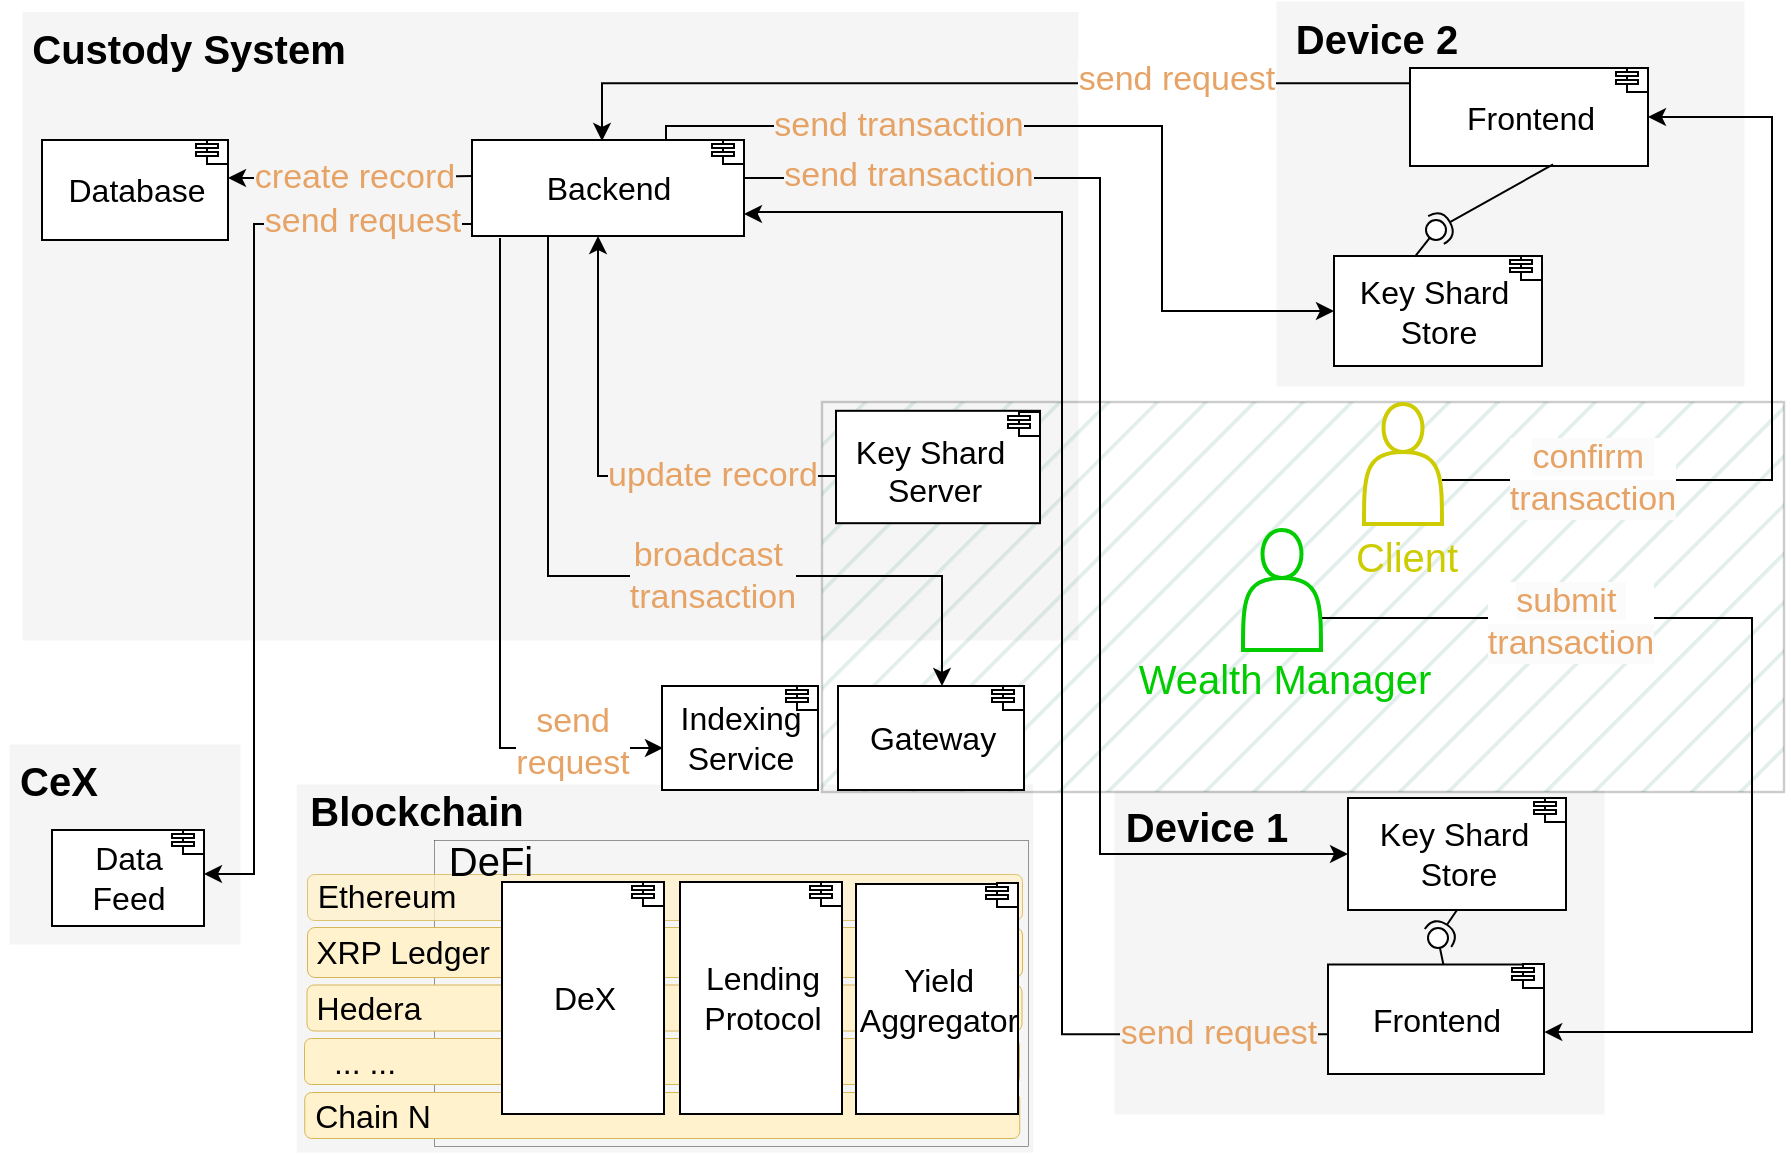 <mxfile version="26.0.1" pages="2">
  <diagram name="arc" id="vcHpI6tSvCsC8gcHHu3C">
    <mxGraphModel dx="3302" dy="-264" grid="1" gridSize="10" guides="1" tooltips="1" connect="1" arrows="1" fold="1" page="1" pageScale="1" pageWidth="827" pageHeight="1169" math="0" shadow="0">
      <root>
        <mxCell id="0" />
        <mxCell id="1" parent="0" />
        <mxCell id="34fDJRUWZ7pulmiv1Fzx-1" value="" style="rounded=0;whiteSpace=wrap;html=1;fillColor=#f5f5f5;fontColor=#333333;strokeColor=none;strokeWidth=0;" vertex="1" parent="1">
          <mxGeometry x="-931.5" y="1843" width="115.5" height="100" as="geometry" />
        </mxCell>
        <mxCell id="34fDJRUWZ7pulmiv1Fzx-2" value="" style="rounded=0;whiteSpace=wrap;html=1;fillColor=#f5f5f5;fontColor=#333333;strokeColor=none;strokeWidth=0;" vertex="1" parent="1">
          <mxGeometry x="-298" y="1471.5" width="234" height="192.5" as="geometry" />
        </mxCell>
        <mxCell id="34fDJRUWZ7pulmiv1Fzx-3" value="" style="rounded=0;whiteSpace=wrap;html=1;fillColor=#f5f5f5;fontColor=#333333;strokeColor=none;strokeWidth=0;" vertex="1" parent="1">
          <mxGeometry x="-379" y="1866" width="245" height="162" as="geometry" />
        </mxCell>
        <mxCell id="34fDJRUWZ7pulmiv1Fzx-4" value="" style="rounded=0;whiteSpace=wrap;html=1;fillColor=#f5f5f5;fontColor=#333333;strokeColor=none;strokeWidth=0;" vertex="1" parent="1">
          <mxGeometry x="-787.88" y="1863" width="368.25" height="184" as="geometry" />
        </mxCell>
        <mxCell id="34fDJRUWZ7pulmiv1Fzx-5" value="" style="rounded=0;whiteSpace=wrap;html=1;fillColor=#f5f5f5;fontColor=#333333;strokeColor=none;strokeWidth=0;" vertex="1" parent="1">
          <mxGeometry x="-925" y="1476.75" width="528" height="314.25" as="geometry" />
        </mxCell>
        <mxCell id="34fDJRUWZ7pulmiv1Fzx-6" value="" style="rounded=0;whiteSpace=wrap;html=1;fillColor=#67AB9F;opacity=20;strokeColor=default;strokeWidth=1.2;gradientColor=none;fillStyle=hatch;" vertex="1" parent="1">
          <mxGeometry x="-525" y="1672" width="481" height="195" as="geometry" />
        </mxCell>
        <mxCell id="34fDJRUWZ7pulmiv1Fzx-7" style="edgeStyle=orthogonalEdgeStyle;rounded=0;orthogonalLoop=1;jettySize=auto;html=1;exitX=1;exitY=0.5;exitDx=0;exitDy=0;entryX=0;entryY=0.5;entryDx=0;entryDy=0;strokeWidth=1;endArrow=async;endFill=0;strokeColor=none;" edge="1" parent="1" source="34fDJRUWZ7pulmiv1Fzx-10">
          <mxGeometry relative="1" as="geometry">
            <mxPoint x="-205.0" y="1625.002" as="targetPoint" />
          </mxGeometry>
        </mxCell>
        <mxCell id="34fDJRUWZ7pulmiv1Fzx-8" style="edgeStyle=orthogonalEdgeStyle;rounded=0;orthogonalLoop=1;jettySize=auto;html=1;exitX=0.391;exitY=0.983;exitDx=0;exitDy=0;entryX=0.558;entryY=0;entryDx=0;entryDy=0;entryPerimeter=0;exitPerimeter=0;strokeColor=#000000;" edge="1" parent="1" source="34fDJRUWZ7pulmiv1Fzx-10" target="34fDJRUWZ7pulmiv1Fzx-14">
          <mxGeometry relative="1" as="geometry">
            <Array as="points">
              <mxPoint x="-662" y="1588" />
              <mxPoint x="-662" y="1759" />
              <mxPoint x="-465" y="1759" />
              <mxPoint x="-465" y="1814" />
            </Array>
          </mxGeometry>
        </mxCell>
        <mxCell id="34fDJRUWZ7pulmiv1Fzx-9" style="edgeStyle=orthogonalEdgeStyle;rounded=0;orthogonalLoop=1;jettySize=auto;html=1;exitX=0;exitY=0.5;exitDx=0;exitDy=0;entryX=1;entryY=0.5;entryDx=0;entryDy=0;strokeColor=#000000;" edge="1" parent="1">
          <mxGeometry relative="1" as="geometry">
            <mxPoint x="-700.0" y="1559.002" as="sourcePoint" />
            <mxPoint x="-822.0" y="1560.002" as="targetPoint" />
            <Array as="points">
              <mxPoint x="-700.0" y="1560.002" />
              <mxPoint x="-761.0" y="1560.002" />
            </Array>
          </mxGeometry>
        </mxCell>
        <mxCell id="34fDJRUWZ7pulmiv1Fzx-10" value="&lt;font style=&quot;font-size: 16px;&quot;&gt;Backend&lt;/font&gt;" style="html=1;align=center;verticalAlign=middle;dashed=0;" vertex="1" parent="1">
          <mxGeometry x="-700.0" y="1541.002" width="136" height="48" as="geometry" />
        </mxCell>
        <mxCell id="34fDJRUWZ7pulmiv1Fzx-11" value="" style="html=1;align=center;verticalAlign=middle;dashed=0;rotation=-90;strokeWidth=1;" vertex="1" parent="1">
          <mxGeometry x="-495.09" y="1653.502" width="56.19" height="102" as="geometry" />
        </mxCell>
        <mxCell id="34fDJRUWZ7pulmiv1Fzx-12" value="&lt;font style=&quot;font-size: 16px;&quot;&gt;&lt;br style=&quot;border-color: var(--border-color);&quot;&gt;&lt;span style=&quot;border-color: var(--border-color);&quot;&gt;&lt;font style=&quot;&quot;&gt;Key Shard&amp;nbsp;&lt;/font&gt;&lt;/span&gt;&lt;/font&gt;&lt;div&gt;&lt;span style=&quot;border-color: var(--border-color);&quot;&gt;&lt;font style=&quot;font-size: 16px;&quot;&gt;Server&lt;/font&gt;&lt;/span&gt;&lt;/div&gt;" style="text;html=1;align=center;verticalAlign=middle;resizable=0;points=[];autosize=1;strokeColor=none;fillColor=none;" vertex="1" parent="1">
          <mxGeometry x="-518.0" y="1662.002" width="97" height="70" as="geometry" />
        </mxCell>
        <mxCell id="34fDJRUWZ7pulmiv1Fzx-13" value="&lt;font style=&quot;font-size: 16px;&quot;&gt;Indexing&lt;br&gt;Service&lt;/font&gt;" style="html=1;align=center;verticalAlign=middle;dashed=0;" vertex="1" parent="1">
          <mxGeometry x="-605.0" y="1814.002" width="78" height="52" as="geometry" />
        </mxCell>
        <mxCell id="34fDJRUWZ7pulmiv1Fzx-14" value="&lt;font style=&quot;font-size: 16px;&quot;&gt;Gateway&lt;/font&gt;" style="html=1;align=center;verticalAlign=middle;dashed=0;" vertex="1" parent="1">
          <mxGeometry x="-517.0" y="1814.002" width="93" height="52" as="geometry" />
        </mxCell>
        <mxCell id="34fDJRUWZ7pulmiv1Fzx-15" value="&lt;font color=&quot;#00cc00&quot; style=&quot;font-size: 20px;&quot;&gt;Wealth&amp;nbsp;&lt;/font&gt;&lt;span style=&quot;font-size: 20px; color: rgb(0, 204, 0); background-color: initial;&quot;&gt;Manager&lt;/span&gt;" style="text;html=1;align=center;verticalAlign=middle;resizable=0;points=[];autosize=1;strokeColor=none;fillColor=none;labelBackgroundColor=none;" vertex="1" parent="1">
          <mxGeometry x="-376.0" y="1792.002" width="164" height="36" as="geometry" />
        </mxCell>
        <mxCell id="34fDJRUWZ7pulmiv1Fzx-16" value="&lt;font style=&quot;font-size: 16px;&quot;&gt;Key Shard&amp;nbsp;&lt;/font&gt;&lt;div&gt;&lt;span style=&quot;background-color: initial;&quot;&gt;&lt;font style=&quot;font-size: 16px;&quot;&gt;Store&lt;/font&gt;&lt;/span&gt;&lt;/div&gt;" style="html=1;align=center;verticalAlign=middle;dashed=0;strokeColor=#000000;" vertex="1" parent="1">
          <mxGeometry x="-269.0" y="1599.002" width="104" height="55" as="geometry" />
        </mxCell>
        <mxCell id="34fDJRUWZ7pulmiv1Fzx-17" value="&lt;font style=&quot;font-size: 16px;&quot;&gt;Key Shard&amp;nbsp;&lt;/font&gt;&lt;div&gt;&lt;span style=&quot;background-color: initial;&quot;&gt;&lt;font style=&quot;font-size: 16px;&quot;&gt;Store&lt;/font&gt;&lt;/span&gt;&lt;/div&gt;" style="html=1;align=center;verticalAlign=middle;dashed=0;" vertex="1" parent="1">
          <mxGeometry x="-262.0" y="1870.002" width="109" height="56" as="geometry" />
        </mxCell>
        <mxCell id="34fDJRUWZ7pulmiv1Fzx-18" value="&lt;font style=&quot;font-size: 16px;&quot;&gt;Frontend&lt;/font&gt;" style="html=1;align=center;verticalAlign=middle;dashed=0;strokeColor=#000000;" vertex="1" parent="1">
          <mxGeometry x="-231.0" y="1505.002" width="119" height="49" as="geometry" />
        </mxCell>
        <mxCell id="34fDJRUWZ7pulmiv1Fzx-19" value="&lt;font style=&quot;font-size: 16px;&quot;&gt;Frontend&lt;/font&gt;" style="html=1;align=center;verticalAlign=middle;dashed=0;" vertex="1" parent="1">
          <mxGeometry x="-272.0" y="1953.252" width="108" height="54.75" as="geometry" />
        </mxCell>
        <mxCell id="34fDJRUWZ7pulmiv1Fzx-20" style="edgeStyle=orthogonalEdgeStyle;rounded=0;orthogonalLoop=1;jettySize=auto;html=1;entryX=1;entryY=0.5;entryDx=0;entryDy=0;strokeColor=#000000;" edge="1" parent="1" source="34fDJRUWZ7pulmiv1Fzx-22" target="34fDJRUWZ7pulmiv1Fzx-18">
          <mxGeometry relative="1" as="geometry">
            <Array as="points">
              <mxPoint x="-50" y="1711" />
              <mxPoint x="-50" y="1529" />
            </Array>
          </mxGeometry>
        </mxCell>
        <mxCell id="34fDJRUWZ7pulmiv1Fzx-21" value="&lt;div style=&quot;font-size: 12px;&quot;&gt;&lt;span style=&quot;background-color: rgb(251, 251, 251); color: rgb(230, 163, 101); font-size: 17px;&quot;&gt;confirm&amp;nbsp;&lt;/span&gt;&lt;div style=&quot;background-color: rgb(251, 251, 251); font-size: 11px;&quot;&gt;&lt;span style=&quot;color: rgb(230, 163, 101); font-size: 17px;&quot;&gt;t&lt;/span&gt;&lt;span style=&quot;color: rgb(230, 163, 101); font-size: 17px;&quot;&gt;ransaction&lt;/span&gt;&lt;/div&gt;&lt;/div&gt;" style="edgeLabel;html=1;align=center;verticalAlign=middle;resizable=0;points=[];labelBackgroundColor=default;" vertex="1" connectable="0" parent="34fDJRUWZ7pulmiv1Fzx-20">
          <mxGeometry x="-0.741" y="-1" relative="1" as="geometry">
            <mxPoint x="22" y="-2" as="offset" />
          </mxGeometry>
        </mxCell>
        <mxCell id="34fDJRUWZ7pulmiv1Fzx-22" value="" style="shape=actor;whiteSpace=wrap;html=1;strokeWidth=2;strokeColor=#CCCC00;" vertex="1" parent="1">
          <mxGeometry x="-254.0" y="1673.002" width="39" height="60" as="geometry" />
        </mxCell>
        <mxCell id="34fDJRUWZ7pulmiv1Fzx-23" value="" style="shape=actor;whiteSpace=wrap;html=1;strokeWidth=2;strokeColor=#00CC00;" vertex="1" parent="1">
          <mxGeometry x="-314.5" y="1736.002" width="39" height="60" as="geometry" />
        </mxCell>
        <mxCell id="34fDJRUWZ7pulmiv1Fzx-24" style="edgeStyle=orthogonalEdgeStyle;rounded=0;orthogonalLoop=1;jettySize=auto;html=1;entryX=1.001;entryY=0.617;entryDx=0;entryDy=0;entryPerimeter=0;strokeColor=#000000;" edge="1" parent="1" target="34fDJRUWZ7pulmiv1Fzx-19">
          <mxGeometry relative="1" as="geometry">
            <Array as="points">
              <mxPoint x="-275" y="1780" />
              <mxPoint x="-60" y="1780" />
              <mxPoint x="-60" y="1987" />
            </Array>
            <mxPoint x="-275" y="1780" as="sourcePoint" />
            <mxPoint x="-169.0" y="1854.002" as="targetPoint" />
          </mxGeometry>
        </mxCell>
        <mxCell id="34fDJRUWZ7pulmiv1Fzx-25" value="&lt;span style=&quot;background-color: rgb(251, 251, 251); color: rgb(230, 163, 101); font-size: 17px;&quot;&gt;submit&amp;nbsp;&lt;/span&gt;&lt;div style=&quot;background-color: rgb(251, 251, 251);&quot;&gt;&lt;span style=&quot;color: rgb(230, 163, 101); font-size: 17px;&quot;&gt;t&lt;/span&gt;&lt;span style=&quot;color: rgb(230, 163, 101); font-size: 17px;&quot;&gt;ransaction&lt;/span&gt;&lt;/div&gt;" style="edgeLabel;html=1;align=center;verticalAlign=middle;resizable=0;points=[];" vertex="1" connectable="0" parent="34fDJRUWZ7pulmiv1Fzx-24">
          <mxGeometry x="-0.528" y="-2" relative="1" as="geometry">
            <mxPoint as="offset" />
          </mxGeometry>
        </mxCell>
        <mxCell id="34fDJRUWZ7pulmiv1Fzx-26" value="" style="rounded=0;orthogonalLoop=1;jettySize=auto;html=1;endArrow=none;endFill=0;sketch=0;sourcePerimeterSpacing=0;targetPerimeterSpacing=0;exitX=0.534;exitY=-0.002;exitDx=0;exitDy=0;exitPerimeter=0;" edge="1" parent="1" source="34fDJRUWZ7pulmiv1Fzx-19" target="34fDJRUWZ7pulmiv1Fzx-28">
          <mxGeometry relative="1" as="geometry">
            <mxPoint x="-237.0" y="1941.002" as="sourcePoint" />
          </mxGeometry>
        </mxCell>
        <mxCell id="34fDJRUWZ7pulmiv1Fzx-27" value="" style="rounded=0;orthogonalLoop=1;jettySize=auto;html=1;endArrow=halfCircle;endFill=0;entryX=0.5;entryY=0.5;endSize=6;strokeWidth=1;sketch=0;exitX=0.5;exitY=1;exitDx=0;exitDy=0;" edge="1" parent="1" source="34fDJRUWZ7pulmiv1Fzx-17" target="34fDJRUWZ7pulmiv1Fzx-28">
          <mxGeometry relative="1" as="geometry">
            <mxPoint x="-147.0" y="1925.002" as="sourcePoint" />
          </mxGeometry>
        </mxCell>
        <mxCell id="34fDJRUWZ7pulmiv1Fzx-28" value="" style="ellipse;whiteSpace=wrap;html=1;align=center;aspect=fixed;resizable=0;points=[];outlineConnect=0;sketch=0;" vertex="1" parent="1">
          <mxGeometry x="-222.0" y="1935.002" width="10" height="10" as="geometry" />
        </mxCell>
        <mxCell id="34fDJRUWZ7pulmiv1Fzx-29" value="" style="rounded=0;orthogonalLoop=1;jettySize=auto;html=1;endArrow=none;endFill=0;sketch=0;sourcePerimeterSpacing=0;targetPerimeterSpacing=0;exitX=0.389;exitY=0.006;exitDx=0;exitDy=0;exitPerimeter=0;" edge="1" parent="1" source="34fDJRUWZ7pulmiv1Fzx-16" target="34fDJRUWZ7pulmiv1Fzx-31">
          <mxGeometry relative="1" as="geometry">
            <mxPoint x="-242.0" y="1594.002" as="sourcePoint" />
          </mxGeometry>
        </mxCell>
        <mxCell id="34fDJRUWZ7pulmiv1Fzx-30" value="" style="rounded=0;orthogonalLoop=1;jettySize=auto;html=1;endArrow=halfCircle;endFill=0;entryX=0.5;entryY=0.5;endSize=6;strokeWidth=1;sketch=0;exitX=0.601;exitY=0.984;exitDx=0;exitDy=0;exitPerimeter=0;" edge="1" parent="1" source="34fDJRUWZ7pulmiv1Fzx-18" target="34fDJRUWZ7pulmiv1Fzx-31">
          <mxGeometry relative="1" as="geometry">
            <mxPoint x="-192.0" y="1565.002" as="sourcePoint" />
          </mxGeometry>
        </mxCell>
        <mxCell id="34fDJRUWZ7pulmiv1Fzx-31" value="" style="ellipse;whiteSpace=wrap;html=1;align=center;aspect=fixed;resizable=0;points=[];outlineConnect=0;sketch=0;" vertex="1" parent="1">
          <mxGeometry x="-223.0" y="1581.002" width="10" height="10" as="geometry" />
        </mxCell>
        <mxCell id="34fDJRUWZ7pulmiv1Fzx-32" style="edgeStyle=orthogonalEdgeStyle;rounded=0;orthogonalLoop=1;jettySize=auto;html=1;exitX=0;exitY=0.5;exitDx=0;exitDy=0;startArrow=classic;startFill=1;endArrow=none;endFill=0;strokeColor=#000000;" edge="1" parent="1" source="34fDJRUWZ7pulmiv1Fzx-16">
          <mxGeometry relative="1" as="geometry">
            <mxPoint x="-603" y="1541" as="targetPoint" />
            <Array as="points">
              <mxPoint x="-355" y="1627" />
              <mxPoint x="-355" y="1534" />
              <mxPoint x="-603" y="1534" />
              <mxPoint x="-603" y="1541" />
            </Array>
          </mxGeometry>
        </mxCell>
        <mxCell id="34fDJRUWZ7pulmiv1Fzx-33" value="&lt;font color=&quot;#e6a365&quot;&gt;&lt;span style=&quot;font-size: 17px;&quot;&gt;send&amp;nbsp;&lt;/span&gt;&lt;span style=&quot;font-size: 17px;&quot;&gt;t&lt;/span&gt;&lt;span style=&quot;font-size: 17px;&quot;&gt;ransaction&lt;/span&gt;&lt;/font&gt;" style="edgeLabel;html=1;align=center;verticalAlign=middle;resizable=0;points=[];labelBackgroundColor=#F5F5F5;" vertex="1" connectable="0" parent="34fDJRUWZ7pulmiv1Fzx-32">
          <mxGeometry x="0.613" relative="1" as="geometry">
            <mxPoint x="39" as="offset" />
          </mxGeometry>
        </mxCell>
        <mxCell id="34fDJRUWZ7pulmiv1Fzx-34" value="" style="shape=module;jettyWidth=11;jettyHeight=2;" vertex="1" parent="1">
          <mxGeometry x="-543.0" y="1814.002" width="16" height="12" as="geometry" />
        </mxCell>
        <mxCell id="34fDJRUWZ7pulmiv1Fzx-35" value="" style="shape=module;jettyWidth=11;jettyHeight=2;" vertex="1" parent="1">
          <mxGeometry x="-440.0" y="1814.002" width="16" height="12" as="geometry" />
        </mxCell>
        <mxCell id="34fDJRUWZ7pulmiv1Fzx-36" value="&lt;font style=&quot;font-size: 16px;&quot;&gt;Data&lt;/font&gt;&lt;div&gt;&lt;font style=&quot;font-size: 16px;&quot;&gt;Feed&lt;/font&gt;&lt;/div&gt;" style="html=1;align=center;verticalAlign=middle;dashed=0;" vertex="1" parent="1">
          <mxGeometry x="-910.0" y="1886.002" width="76" height="48" as="geometry" />
        </mxCell>
        <mxCell id="34fDJRUWZ7pulmiv1Fzx-37" style="edgeStyle=orthogonalEdgeStyle;rounded=0;orthogonalLoop=1;jettySize=auto;html=1;strokeColor=#000000;" edge="1" parent="1">
          <mxGeometry relative="1" as="geometry">
            <mxPoint x="-518" y="1709" as="sourcePoint" />
            <mxPoint x="-637.0" y="1589.002" as="targetPoint" />
            <Array as="points">
              <mxPoint x="-518" y="1709" />
              <mxPoint x="-637" y="1709" />
            </Array>
          </mxGeometry>
        </mxCell>
        <mxCell id="34fDJRUWZ7pulmiv1Fzx-38" value="&lt;span style=&quot;font-size: 17px;&quot;&gt;&lt;font color=&quot;#e6a365&quot;&gt;update&amp;nbsp;&lt;/font&gt;&lt;/span&gt;&lt;span style=&quot;color: rgb(230, 163, 101); font-size: 17px;&quot;&gt;record&lt;/span&gt;" style="edgeLabel;html=1;align=center;verticalAlign=middle;resizable=0;points=[];labelBackgroundColor=#F5F5F5;" vertex="1" connectable="0" parent="34fDJRUWZ7pulmiv1Fzx-37">
          <mxGeometry x="0.246" y="1" relative="1" as="geometry">
            <mxPoint x="58" y="30" as="offset" />
          </mxGeometry>
        </mxCell>
        <mxCell id="34fDJRUWZ7pulmiv1Fzx-39" value="&lt;font style=&quot;&quot;&gt;&lt;font color=&quot;#cccc00&quot; style=&quot;font-size: 20px;&quot;&gt;Client&lt;/font&gt;&lt;br&gt;&lt;/font&gt;" style="text;html=1;align=center;verticalAlign=middle;resizable=0;points=[];autosize=1;strokeColor=none;fillColor=none;labelBackgroundColor=none;" vertex="1" parent="1">
          <mxGeometry x="-267.5" y="1731.002" width="69" height="36" as="geometry" />
        </mxCell>
        <mxCell id="34fDJRUWZ7pulmiv1Fzx-40" value="" style="shape=module;jettyWidth=11;jettyHeight=2;" vertex="1" parent="1">
          <mxGeometry x="-850.0" y="1886.002" width="16" height="12" as="geometry" />
        </mxCell>
        <mxCell id="34fDJRUWZ7pulmiv1Fzx-41" value="" style="shape=module;jettyWidth=11;jettyHeight=2;" vertex="1" parent="1">
          <mxGeometry x="-432.0" y="1677.002" width="16" height="12" as="geometry" />
        </mxCell>
        <mxCell id="34fDJRUWZ7pulmiv1Fzx-42" value="" style="shape=module;jettyWidth=11;jettyHeight=2;" vertex="1" parent="1">
          <mxGeometry x="-580.0" y="1541.002" width="16" height="12" as="geometry" />
        </mxCell>
        <mxCell id="34fDJRUWZ7pulmiv1Fzx-43" value="" style="shape=module;jettyWidth=11;jettyHeight=2;strokeColor=#000000;" vertex="1" parent="1">
          <mxGeometry x="-128.0" y="1505.002" width="16" height="12" as="geometry" />
        </mxCell>
        <mxCell id="34fDJRUWZ7pulmiv1Fzx-44" value="" style="shape=module;jettyWidth=11;jettyHeight=2;strokeColor=#000000;" vertex="1" parent="1">
          <mxGeometry x="-181.0" y="1599.002" width="16" height="12" as="geometry" />
        </mxCell>
        <mxCell id="34fDJRUWZ7pulmiv1Fzx-45" value="" style="shape=module;jettyWidth=11;jettyHeight=2;" vertex="1" parent="1">
          <mxGeometry x="-169.0" y="1870.002" width="16" height="12" as="geometry" />
        </mxCell>
        <mxCell id="34fDJRUWZ7pulmiv1Fzx-46" value="" style="shape=module;jettyWidth=11;jettyHeight=2;" vertex="1" parent="1">
          <mxGeometry x="-180.0" y="1953.002" width="16" height="12" as="geometry" />
        </mxCell>
        <mxCell id="34fDJRUWZ7pulmiv1Fzx-47" style="edgeStyle=orthogonalEdgeStyle;rounded=0;orthogonalLoop=1;jettySize=auto;html=1;entryX=0.481;entryY=0.01;entryDx=0;entryDy=0;entryPerimeter=0;exitX=0;exitY=0.156;exitDx=0;exitDy=0;exitPerimeter=0;strokeColor=#000000;" edge="1" parent="1" source="34fDJRUWZ7pulmiv1Fzx-18" target="34fDJRUWZ7pulmiv1Fzx-10">
          <mxGeometry relative="1" as="geometry">
            <Array as="points">
              <mxPoint x="-635" y="1513" />
              <mxPoint x="-635" y="1542" />
            </Array>
            <mxPoint x="-282" y="1532" as="sourcePoint" />
          </mxGeometry>
        </mxCell>
        <mxCell id="34fDJRUWZ7pulmiv1Fzx-48" value="&lt;font color=&quot;#e6a365&quot;&gt;&lt;span style=&quot;font-size: 17px;&quot;&gt;send request&lt;/span&gt;&lt;/font&gt;" style="edgeLabel;html=1;align=center;verticalAlign=middle;resizable=0;points=[];labelBackgroundColor=default;" vertex="1" connectable="0" parent="34fDJRUWZ7pulmiv1Fzx-47">
          <mxGeometry x="-0.017" y="1" relative="1" as="geometry">
            <mxPoint x="96" y="-3" as="offset" />
          </mxGeometry>
        </mxCell>
        <mxCell id="34fDJRUWZ7pulmiv1Fzx-49" value="&lt;font style=&quot;font-size: 16px;&quot;&gt;Database&lt;/font&gt;" style="html=1;align=center;verticalAlign=middle;dashed=0;" vertex="1" parent="1">
          <mxGeometry x="-915.0" y="1541.002" width="93" height="50" as="geometry" />
        </mxCell>
        <mxCell id="34fDJRUWZ7pulmiv1Fzx-50" value="" style="shape=module;jettyWidth=11;jettyHeight=2;" vertex="1" parent="1">
          <mxGeometry x="-838.0" y="1541.002" width="16" height="12" as="geometry" />
        </mxCell>
        <mxCell id="34fDJRUWZ7pulmiv1Fzx-51" value="&lt;span style=&quot;font-size: 17px;&quot;&gt;&lt;font color=&quot;#e6a365&quot;&gt;broadcast&amp;nbsp;&lt;/font&gt;&lt;/span&gt;&lt;div&gt;&lt;span style=&quot;color: rgb(230, 163, 101); font-size: 17px;&quot;&gt;transaction&lt;/span&gt;&lt;/div&gt;" style="edgeLabel;html=1;align=center;verticalAlign=middle;resizable=0;points=[];labelBackgroundColor=#F5F5F5;" vertex="1" connectable="0" parent="1">
          <mxGeometry x="-578.0" y="1755.499" as="geometry">
            <mxPoint x="-2" y="3" as="offset" />
          </mxGeometry>
        </mxCell>
        <mxCell id="34fDJRUWZ7pulmiv1Fzx-52" value="&lt;font color=&quot;#e6a365&quot;&gt;&lt;span style=&quot;font-size: 17px;&quot;&gt;create record&lt;/span&gt;&lt;/font&gt;" style="edgeLabel;html=1;align=center;verticalAlign=middle;resizable=0;points=[];labelBackgroundColor=#F5F5F5;" vertex="1" connectable="0" parent="1">
          <mxGeometry x="-757.0" y="1556.999" as="geometry">
            <mxPoint x="-2" y="3" as="offset" />
          </mxGeometry>
        </mxCell>
        <mxCell id="34fDJRUWZ7pulmiv1Fzx-53" style="edgeStyle=orthogonalEdgeStyle;rounded=0;orthogonalLoop=1;jettySize=auto;html=1;exitX=0.002;exitY=0.637;exitDx=0;exitDy=0;exitPerimeter=0;strokeColor=#000000;" edge="1" parent="1" source="34fDJRUWZ7pulmiv1Fzx-19">
          <mxGeometry relative="1" as="geometry">
            <Array as="points">
              <mxPoint x="-405" y="1988" />
              <mxPoint x="-405" y="1577" />
              <mxPoint x="-560" y="1577" />
              <mxPoint x="-560" y="1578" />
            </Array>
            <mxPoint x="-564" y="1578" as="targetPoint" />
          </mxGeometry>
        </mxCell>
        <mxCell id="34fDJRUWZ7pulmiv1Fzx-54" value="&lt;span style=&quot;color: rgb(230, 163, 101); font-size: 17px;&quot;&gt;send request&lt;/span&gt;" style="edgeLabel;html=1;align=center;verticalAlign=middle;resizable=0;points=[];labelBackgroundColor=#F5F5F5;" vertex="1" connectable="0" parent="1">
          <mxGeometry x="-333.004" y="1987.002" as="geometry">
            <mxPoint x="6" y="1" as="offset" />
          </mxGeometry>
        </mxCell>
        <mxCell id="34fDJRUWZ7pulmiv1Fzx-55" style="edgeStyle=orthogonalEdgeStyle;rounded=0;orthogonalLoop=1;jettySize=auto;html=1;exitX=0;exitY=0.5;exitDx=0;exitDy=0;startArrow=classic;startFill=1;endArrow=none;endFill=0;strokeColor=#000000;" edge="1" parent="1" source="34fDJRUWZ7pulmiv1Fzx-17">
          <mxGeometry relative="1" as="geometry">
            <mxPoint x="-216.782" y="1901.994" as="sourcePoint" />
            <mxPoint x="-564" y="1560" as="targetPoint" />
            <Array as="points">
              <mxPoint x="-386" y="1898" />
              <mxPoint x="-386" y="1560" />
            </Array>
          </mxGeometry>
        </mxCell>
        <mxCell id="34fDJRUWZ7pulmiv1Fzx-56" value="&lt;font color=&quot;#e6a365&quot;&gt;&lt;span style=&quot;font-size: 17px;&quot;&gt;send&amp;nbsp;&lt;/span&gt;&lt;span style=&quot;font-size: 17px;&quot;&gt;t&lt;/span&gt;&lt;span style=&quot;font-size: 17px;&quot;&gt;ransaction&lt;/span&gt;&lt;/font&gt;" style="edgeLabel;html=1;align=center;verticalAlign=middle;resizable=0;points=[];labelBackgroundColor=#F5F5F5;" vertex="1" connectable="0" parent="34fDJRUWZ7pulmiv1Fzx-55">
          <mxGeometry x="0.789" relative="1" as="geometry">
            <mxPoint x="14" y="-1" as="offset" />
          </mxGeometry>
        </mxCell>
        <mxCell id="34fDJRUWZ7pulmiv1Fzx-57" style="edgeStyle=orthogonalEdgeStyle;rounded=0;orthogonalLoop=1;jettySize=auto;html=1;entryX=0.006;entryY=0.597;entryDx=0;entryDy=0;entryPerimeter=0;strokeColor=#000000;" edge="1" parent="1" target="34fDJRUWZ7pulmiv1Fzx-13">
          <mxGeometry relative="1" as="geometry">
            <mxPoint x="-686.0" y="1590.002" as="sourcePoint" />
            <Array as="points">
              <mxPoint x="-686.0" y="1589.002" />
              <mxPoint x="-686.0" y="1845.002" />
            </Array>
          </mxGeometry>
        </mxCell>
        <mxCell id="34fDJRUWZ7pulmiv1Fzx-58" style="edgeStyle=orthogonalEdgeStyle;rounded=0;orthogonalLoop=1;jettySize=auto;html=1;strokeColor=#000000;" edge="1" parent="1">
          <mxGeometry relative="1" as="geometry">
            <mxPoint x="-700.0" y="1583.002" as="sourcePoint" />
            <mxPoint x="-834" y="1908" as="targetPoint" />
            <Array as="points">
              <mxPoint x="-809" y="1583" />
              <mxPoint x="-809" y="1908" />
            </Array>
          </mxGeometry>
        </mxCell>
        <mxCell id="34fDJRUWZ7pulmiv1Fzx-59" value="&lt;font color=&quot;#e6a365&quot;&gt;&lt;span style=&quot;font-size: 17px;&quot;&gt;send&amp;nbsp;&lt;/span&gt;&lt;/font&gt;&lt;span style=&quot;color: rgb(230, 163, 101); font-size: 17px;&quot;&gt;request&lt;/span&gt;" style="edgeLabel;html=1;align=center;verticalAlign=middle;resizable=0;points=[];labelBackgroundColor=#F5F5F5;" vertex="1" connectable="0" parent="1">
          <mxGeometry x="-753.5" y="1578.999" as="geometry">
            <mxPoint x="-2" y="3" as="offset" />
          </mxGeometry>
        </mxCell>
        <mxCell id="34fDJRUWZ7pulmiv1Fzx-60" value="" style="rounded=0;whiteSpace=wrap;html=1;fillColor=#f5f5f5;fontColor=#333333;strokeColor=default;strokeWidth=0.2;" vertex="1" parent="1">
          <mxGeometry x="-719" y="1891" width="297" height="153" as="geometry" />
        </mxCell>
        <mxCell id="34fDJRUWZ7pulmiv1Fzx-61" value="" style="rounded=1;whiteSpace=wrap;html=1;strokeWidth=0.5;fillColor=#fff2cc;strokeColor=#d6b656;" vertex="1" parent="1">
          <mxGeometry x="-782.75" y="1963.252" width="357.5" height="23" as="geometry" />
        </mxCell>
        <mxCell id="34fDJRUWZ7pulmiv1Fzx-62" value="" style="rounded=1;whiteSpace=wrap;html=1;strokeWidth=0.5;fillColor=#fff2cc;strokeColor=#d6b656;opacity=80;" vertex="1" parent="1">
          <mxGeometry x="-782.5" y="1908.002" width="357.5" height="23" as="geometry" />
        </mxCell>
        <mxCell id="34fDJRUWZ7pulmiv1Fzx-63" value="" style="rounded=1;whiteSpace=wrap;html=1;strokeWidth=0.5;fillColor=#fff2cc;strokeColor=#d6b656;" vertex="1" parent="1">
          <mxGeometry x="-782.5" y="1934.502" width="357.5" height="25" as="geometry" />
        </mxCell>
        <mxCell id="34fDJRUWZ7pulmiv1Fzx-64" value="&lt;font style=&quot;font-size: 16px;&quot;&gt;Ethereum&lt;/font&gt;" style="text;html=1;align=center;verticalAlign=middle;resizable=0;points=[];autosize=1;strokeColor=none;fillColor=none;" vertex="1" parent="1">
          <mxGeometry x="-786.88" y="1903.502" width="87" height="31" as="geometry" />
        </mxCell>
        <mxCell id="34fDJRUWZ7pulmiv1Fzx-65" value="&lt;font style=&quot;font-size: 16px;&quot;&gt;XRP Ledger&lt;/font&gt;" style="text;html=1;align=center;verticalAlign=middle;resizable=0;points=[];autosize=1;strokeColor=none;fillColor=none;" vertex="1" parent="1">
          <mxGeometry x="-787.88" y="1931.502" width="105" height="31" as="geometry" />
        </mxCell>
        <mxCell id="34fDJRUWZ7pulmiv1Fzx-66" value="&lt;font style=&quot;font-size: 16px;&quot;&gt;Hedera&lt;/font&gt;" style="text;html=1;align=center;verticalAlign=middle;resizable=0;points=[];autosize=1;strokeColor=none;fillColor=none;" vertex="1" parent="1">
          <mxGeometry x="-786.88" y="1959.502" width="70" height="31" as="geometry" />
        </mxCell>
        <mxCell id="34fDJRUWZ7pulmiv1Fzx-67" value="" style="rounded=1;whiteSpace=wrap;html=1;strokeWidth=0.5;fillColor=#fff2cc;strokeColor=#d6b656;" vertex="1" parent="1">
          <mxGeometry x="-784.0" y="1990.002" width="357.5" height="23" as="geometry" />
        </mxCell>
        <mxCell id="34fDJRUWZ7pulmiv1Fzx-68" value="&lt;span style=&quot;font-size: 16px;&quot;&gt;... ...&lt;/span&gt;" style="text;html=1;align=center;verticalAlign=middle;resizable=0;points=[];autosize=1;strokeColor=none;fillColor=none;" vertex="1" parent="1">
          <mxGeometry x="-778.5" y="1986.002" width="49" height="31" as="geometry" />
        </mxCell>
        <mxCell id="34fDJRUWZ7pulmiv1Fzx-69" value="" style="rounded=1;whiteSpace=wrap;html=1;strokeWidth=0.5;fillColor=#fff2cc;strokeColor=#d6b656;" vertex="1" parent="1">
          <mxGeometry x="-783.88" y="2017.002" width="357.5" height="23" as="geometry" />
        </mxCell>
        <mxCell id="34fDJRUWZ7pulmiv1Fzx-70" value="&lt;span style=&quot;font-size: 16px;&quot;&gt;Chain N&lt;/span&gt;" style="text;html=1;align=center;verticalAlign=middle;resizable=0;points=[];autosize=1;strokeColor=none;fillColor=none;" vertex="1" parent="1">
          <mxGeometry x="-787.88" y="2013.002" width="76" height="31" as="geometry" />
        </mxCell>
        <mxCell id="34fDJRUWZ7pulmiv1Fzx-71" value="&lt;font style=&quot;font-size: 16px;&quot;&gt;DeX&lt;/font&gt;" style="html=1;dropTarget=0;" vertex="1" parent="1">
          <mxGeometry x="-685" y="1912" width="81" height="116" as="geometry" />
        </mxCell>
        <mxCell id="34fDJRUWZ7pulmiv1Fzx-72" value="" style="shape=module;jettyWidth=11;jettyHeight=2;" vertex="1" parent="1">
          <mxGeometry x="-620.0" y="1912.002" width="16" height="12" as="geometry" />
        </mxCell>
        <mxCell id="34fDJRUWZ7pulmiv1Fzx-73" value="&lt;div&gt;&lt;span style=&quot;background-color: initial;&quot;&gt;&lt;font style=&quot;font-size: 16px;&quot;&gt;Lending&lt;/font&gt;&lt;/span&gt;&lt;/div&gt;&lt;div&gt;&lt;font style=&quot;font-size: 16px;&quot;&gt;Protocol&lt;/font&gt;&lt;/div&gt;" style="html=1;dropTarget=0;" vertex="1" parent="1">
          <mxGeometry x="-596" y="1912" width="81" height="116" as="geometry" />
        </mxCell>
        <mxCell id="34fDJRUWZ7pulmiv1Fzx-74" value="" style="shape=module;jettyWidth=11;jettyHeight=2;" vertex="1" parent="1">
          <mxGeometry x="-531.0" y="1912.002" width="16" height="12" as="geometry" />
        </mxCell>
        <mxCell id="34fDJRUWZ7pulmiv1Fzx-75" value="&lt;div&gt;&lt;span style=&quot;background-color: initial;&quot;&gt;&lt;font style=&quot;font-size: 16px;&quot;&gt;Yield&lt;/font&gt;&lt;/span&gt;&lt;/div&gt;&lt;div&gt;&lt;span style=&quot;background-color: initial;&quot;&gt;&lt;font style=&quot;font-size: 16px;&quot;&gt;Aggregator&lt;/font&gt;&lt;/span&gt;&lt;/div&gt;" style="html=1;dropTarget=0;" vertex="1" parent="1">
          <mxGeometry x="-508" y="1913" width="81" height="115" as="geometry" />
        </mxCell>
        <mxCell id="34fDJRUWZ7pulmiv1Fzx-76" value="" style="shape=module;jettyWidth=11;jettyHeight=2;" vertex="1" parent="1">
          <mxGeometry x="-443.0" y="1912.502" width="16" height="12" as="geometry" />
        </mxCell>
        <mxCell id="34fDJRUWZ7pulmiv1Fzx-77" value="&lt;font style=&quot;font-size: 20px;&quot;&gt;&lt;b&gt;Custody System&lt;/b&gt;&lt;/font&gt;" style="text;html=1;align=center;verticalAlign=middle;resizable=0;points=[];autosize=1;strokeColor=none;fillColor=none;" vertex="1" parent="1">
          <mxGeometry x="-930" y="1476.75" width="175" height="36" as="geometry" />
        </mxCell>
        <mxCell id="34fDJRUWZ7pulmiv1Fzx-78" value="&lt;font style=&quot;font-size: 20px;&quot;&gt;&lt;b&gt;CeX&lt;/b&gt;&lt;/font&gt;" style="text;html=1;align=center;verticalAlign=middle;resizable=0;points=[];autosize=1;strokeColor=none;fillColor=none;" vertex="1" parent="1">
          <mxGeometry x="-936" y="1843" width="57" height="36" as="geometry" />
        </mxCell>
        <mxCell id="34fDJRUWZ7pulmiv1Fzx-79" value="&lt;font style=&quot;font-size: 20px;&quot;&gt;&lt;b&gt;Blockchain&lt;/b&gt;&lt;/font&gt;" style="text;html=1;align=center;verticalAlign=middle;resizable=0;points=[];autosize=1;strokeColor=none;fillColor=none;" vertex="1" parent="1">
          <mxGeometry x="-790.62" y="1858" width="125" height="36" as="geometry" />
        </mxCell>
        <mxCell id="34fDJRUWZ7pulmiv1Fzx-80" value="&lt;font style=&quot;font-size: 20px;&quot;&gt;&lt;b&gt;Device 1&lt;/b&gt;&lt;/font&gt;" style="text;html=1;align=center;verticalAlign=middle;resizable=0;points=[];autosize=1;strokeColor=none;fillColor=none;" vertex="1" parent="1">
          <mxGeometry x="-382.5" y="1866" width="99" height="36" as="geometry" />
        </mxCell>
        <mxCell id="34fDJRUWZ7pulmiv1Fzx-81" value="&lt;font style=&quot;font-size: 20px;&quot;&gt;&lt;b&gt;Device 2&lt;/b&gt;&lt;/font&gt;" style="text;html=1;align=center;verticalAlign=middle;resizable=0;points=[];autosize=1;strokeColor=none;fillColor=none;" vertex="1" parent="1">
          <mxGeometry x="-298" y="1471.5" width="99" height="36" as="geometry" />
        </mxCell>
        <mxCell id="34fDJRUWZ7pulmiv1Fzx-82" value="&lt;font style=&quot;font-size: 20px;&quot;&gt;DeFi&lt;/font&gt;" style="text;html=1;align=center;verticalAlign=middle;resizable=0;points=[];autosize=1;strokeColor=none;fillColor=none;" vertex="1" parent="1">
          <mxGeometry x="-720.62" y="1883" width="60" height="36" as="geometry" />
        </mxCell>
        <mxCell id="34fDJRUWZ7pulmiv1Fzx-83" value="&lt;font color=&quot;#e6a365&quot;&gt;&lt;span style=&quot;font-size: 17px;&quot;&gt;send&lt;/span&gt;&lt;/font&gt;&lt;br&gt;&lt;div&gt;&lt;span style=&quot;font-size: 17px;&quot;&gt;&lt;font color=&quot;#e6a365&quot;&gt;request&lt;/font&gt;&lt;/span&gt;&lt;/div&gt;" style="edgeLabel;html=1;align=center;verticalAlign=middle;resizable=0;points=[];labelBackgroundColor=default;" vertex="1" connectable="0" parent="1">
          <mxGeometry x="-648.0" y="1838.999" as="geometry">
            <mxPoint x="-2" y="3" as="offset" />
          </mxGeometry>
        </mxCell>
      </root>
    </mxGraphModel>
  </diagram>
  <diagram id="koK1ChmKhZmc6rXGlREj" name="tnx">
    <mxGraphModel dx="3362" dy="1392" grid="1" gridSize="10" guides="1" tooltips="1" connect="1" arrows="1" fold="1" page="1" pageScale="1" pageWidth="827" pageHeight="1169" math="0" shadow="0">
      <root>
        <mxCell id="0" />
        <mxCell id="1" parent="0" />
        <mxCell id="JQ3kO_8nnHxhqCztVk4l-1" value="&lt;div&gt;&lt;span style=&quot;font-size: 15px; background-color: initial;&quot;&gt;Key Shard&amp;nbsp;&lt;/span&gt;&lt;/div&gt;&lt;div&gt;&lt;span style=&quot;font-size: 15px; background-color: initial;&quot;&gt;Store&lt;/span&gt;&lt;/div&gt;" style="rounded=0;whiteSpace=wrap;html=1;" vertex="1" parent="1">
          <mxGeometry x="463" y="120" width="100" height="36" as="geometry" />
        </mxCell>
        <mxCell id="JQ3kO_8nnHxhqCztVk4l-2" value="&lt;font style=&quot;font-size: 15px;&quot;&gt;Gateway&lt;/font&gt;" style="rounded=0;whiteSpace=wrap;html=1;" vertex="1" parent="1">
          <mxGeometry x="749" y="119" width="71" height="35" as="geometry" />
        </mxCell>
        <mxCell id="JQ3kO_8nnHxhqCztVk4l-3" value="&lt;span style=&quot;font-size: 15px;&quot;&gt;Data&lt;/span&gt;&lt;div&gt;&lt;span style=&quot;font-size: 15px;&quot;&gt;Feed&lt;/span&gt;&lt;/div&gt;" style="rounded=0;whiteSpace=wrap;html=1;" vertex="1" parent="1">
          <mxGeometry x="610" y="119" width="80" height="35" as="geometry" />
        </mxCell>
        <mxCell id="JQ3kO_8nnHxhqCztVk4l-4" value="&lt;font style=&quot;font-size: 15px;&quot;&gt;Backend&lt;/font&gt;" style="rounded=0;whiteSpace=wrap;html=1;" vertex="1" parent="1">
          <mxGeometry x="204" y="119" width="73" height="35" as="geometry" />
        </mxCell>
        <mxCell id="JQ3kO_8nnHxhqCztVk4l-5" style="edgeStyle=orthogonalEdgeStyle;rounded=0;orthogonalLoop=1;jettySize=auto;html=1;endArrow=none;endFill=0;strokeWidth=0.6;exitX=0.5;exitY=1;exitDx=0;exitDy=0;" edge="1" parent="1" source="JQ3kO_8nnHxhqCztVk4l-6">
          <mxGeometry relative="1" as="geometry">
            <mxPoint x="97" y="939" as="targetPoint" />
            <mxPoint x="96.0" y="51" as="sourcePoint" />
            <Array as="points">
              <mxPoint x="96" y="939" />
            </Array>
          </mxGeometry>
        </mxCell>
        <mxCell id="JQ3kO_8nnHxhqCztVk4l-6" value="&lt;font style=&quot;font-size: 15px;&quot;&gt;Frontend&lt;/font&gt;" style="rounded=0;whiteSpace=wrap;html=1;" vertex="1" parent="1">
          <mxGeometry x="61" y="119" width="70" height="35" as="geometry" />
        </mxCell>
        <mxCell id="JQ3kO_8nnHxhqCztVk4l-7" style="edgeStyle=orthogonalEdgeStyle;rounded=0;orthogonalLoop=1;jettySize=auto;html=1;endArrow=none;endFill=0;strokeWidth=0.6;entryX=0.2;entryY=0.004;entryDx=0;entryDy=0;entryPerimeter=0;" edge="1" parent="1">
          <mxGeometry relative="1" as="geometry">
            <mxPoint x="239.8" y="938.24" as="targetPoint" />
            <mxPoint x="240" y="154" as="sourcePoint" />
          </mxGeometry>
        </mxCell>
        <mxCell id="JQ3kO_8nnHxhqCztVk4l-8" style="edgeStyle=orthogonalEdgeStyle;rounded=0;orthogonalLoop=1;jettySize=auto;html=1;exitX=0.5;exitY=1;exitDx=0;exitDy=0;endArrow=none;endFill=0;strokeWidth=0.6;entryX=0.398;entryY=-0.006;entryDx=0;entryDy=0;entryPerimeter=0;" edge="1" parent="1" source="JQ3kO_8nnHxhqCztVk4l-51">
          <mxGeometry relative="1" as="geometry">
            <mxPoint x="380.182" y="937.64" as="targetPoint" />
            <mxPoint x="380.5" y="51" as="sourcePoint" />
          </mxGeometry>
        </mxCell>
        <mxCell id="JQ3kO_8nnHxhqCztVk4l-9" style="edgeStyle=orthogonalEdgeStyle;rounded=0;orthogonalLoop=1;jettySize=auto;html=1;endArrow=none;endFill=0;exitX=0.519;exitY=0.994;exitDx=0;exitDy=0;exitPerimeter=0;strokeWidth=0.6;entryX=0.588;entryY=-0.006;entryDx=0;entryDy=0;entryPerimeter=0;" edge="1" parent="1" source="JQ3kO_8nnHxhqCztVk4l-1">
          <mxGeometry relative="1" as="geometry">
            <mxPoint x="514.892" y="937.64" as="targetPoint" />
            <mxPoint x="515.1" y="52.604" as="sourcePoint" />
            <Array as="points" />
          </mxGeometry>
        </mxCell>
        <mxCell id="JQ3kO_8nnHxhqCztVk4l-10" style="edgeStyle=orthogonalEdgeStyle;rounded=0;orthogonalLoop=1;jettySize=auto;html=1;endArrow=none;endFill=0;exitX=0.5;exitY=1;exitDx=0;exitDy=0;strokeWidth=0.6;entryX=0.967;entryY=-0.006;entryDx=0;entryDy=0;entryPerimeter=0;" edge="1" parent="1" source="JQ3kO_8nnHxhqCztVk4l-2">
          <mxGeometry relative="1" as="geometry">
            <mxPoint x="783.603" y="937.64" as="targetPoint" />
            <mxPoint x="784.5" y="51" as="sourcePoint" />
          </mxGeometry>
        </mxCell>
        <mxCell id="JQ3kO_8nnHxhqCztVk4l-11" style="edgeStyle=orthogonalEdgeStyle;rounded=0;orthogonalLoop=1;jettySize=auto;html=1;endArrow=none;endFill=0;exitX=0.5;exitY=1;exitDx=0;exitDy=0;strokeWidth=0.6;entryX=0.778;entryY=-0.01;entryDx=0;entryDy=0;entryPerimeter=0;" edge="1" parent="1" source="JQ3kO_8nnHxhqCztVk4l-3">
          <mxGeometry relative="1" as="geometry">
            <mxPoint x="649.602" y="937.4" as="targetPoint" />
            <mxPoint x="650.4" y="51.595" as="sourcePoint" />
            <Array as="points" />
          </mxGeometry>
        </mxCell>
        <mxCell id="JQ3kO_8nnHxhqCztVk4l-12" value="" style="endArrow=classic;html=1;rounded=0;strokeColor=#000000;" edge="1" parent="1">
          <mxGeometry width="50" height="50" relative="1" as="geometry">
            <mxPoint x="95" y="244" as="sourcePoint" />
            <mxPoint x="650" y="241" as="targetPoint" />
          </mxGeometry>
        </mxCell>
        <mxCell id="JQ3kO_8nnHxhqCztVk4l-13" value="&lt;font style=&quot;font-size: 15px;&quot; color=&quot;#e6a365&quot;&gt;fetch token price (periodic)&lt;/font&gt;" style="text;html=1;align=center;verticalAlign=middle;resizable=0;points=[];autosize=1;strokeColor=none;fillColor=none;labelBackgroundColor=default;" vertex="1" parent="1">
          <mxGeometry x="342" y="224" width="195" height="30" as="geometry" />
        </mxCell>
        <mxCell id="JQ3kO_8nnHxhqCztVk4l-14" value="" style="endArrow=none;html=1;rounded=0;startArrow=classic;startFill=1;endFill=0;dashed=1;strokeColor=#000000;" edge="1" parent="1">
          <mxGeometry width="50" height="50" relative="1" as="geometry">
            <mxPoint x="96" y="261" as="sourcePoint" />
            <mxPoint x="650" y="259" as="targetPoint" />
          </mxGeometry>
        </mxCell>
        <mxCell id="JQ3kO_8nnHxhqCztVk4l-15" value="&lt;span style=&quot;color: rgb(230, 163, 101); font-size: 15px;&quot;&gt;send response&lt;/span&gt;" style="edgeLabel;html=1;align=center;verticalAlign=middle;resizable=0;points=[];" vertex="1" connectable="0" parent="JQ3kO_8nnHxhqCztVk4l-14">
          <mxGeometry x="0.085" y="1" relative="1" as="geometry">
            <mxPoint as="offset" />
          </mxGeometry>
        </mxCell>
        <mxCell id="JQ3kO_8nnHxhqCztVk4l-16" style="edgeStyle=orthogonalEdgeStyle;rounded=0;orthogonalLoop=1;jettySize=auto;html=1;strokeColor=#000000;exitX=0.353;exitY=0.371;exitDx=0;exitDy=0;exitPerimeter=0;" edge="1" parent="1" source="JQ3kO_8nnHxhqCztVk4l-45">
          <mxGeometry relative="1" as="geometry">
            <Array as="points">
              <mxPoint x="9" y="175" />
              <mxPoint x="-24" y="175" />
              <mxPoint x="-24" y="286" />
            </Array>
            <mxPoint x="9.016" y="167" as="sourcePoint" />
            <mxPoint x="96" y="286" as="targetPoint" />
          </mxGeometry>
        </mxCell>
        <mxCell id="JQ3kO_8nnHxhqCztVk4l-17" style="edgeStyle=orthogonalEdgeStyle;rounded=0;orthogonalLoop=1;jettySize=auto;html=1;exitX=0;exitY=1;exitDx=0;exitDy=0;entryX=1;entryY=0.5;entryDx=0;entryDy=0;strokeColor=#000000;" edge="1" parent="1">
          <mxGeometry relative="1" as="geometry">
            <mxPoint x="95.0" y="910" as="targetPoint" />
            <Array as="points">
              <mxPoint x="192" y="910" />
              <mxPoint x="192" y="910" />
            </Array>
            <mxPoint x="232" y="910.0" as="sourcePoint" />
          </mxGeometry>
        </mxCell>
        <mxCell id="JQ3kO_8nnHxhqCztVk4l-18" value="&lt;font style=&quot;color: rgb(230, 163, 101); text-wrap-mode: wrap; font-size: 15px;&quot;&gt;update&amp;nbsp;&lt;/font&gt;&lt;span style=&quot;color: rgb(230, 163, 101); text-wrap-mode: wrap; font-size: 15px;&quot;&gt;status&lt;/span&gt;" style="edgeLabel;html=1;align=center;verticalAlign=middle;resizable=0;points=[];" vertex="1" connectable="0" parent="JQ3kO_8nnHxhqCztVk4l-17">
          <mxGeometry x="-0.069" relative="1" as="geometry">
            <mxPoint as="offset" />
          </mxGeometry>
        </mxCell>
        <mxCell id="JQ3kO_8nnHxhqCztVk4l-19" value="" style="rounded=0;whiteSpace=wrap;html=1;" vertex="1" parent="1">
          <mxGeometry x="232" y="359" width="14" height="573" as="geometry" />
        </mxCell>
        <mxCell id="JQ3kO_8nnHxhqCztVk4l-20" value="&lt;font color=&quot;#67ab9f&quot; style=&quot;font-size: 15px;&quot;&gt;Generate&lt;/font&gt;&lt;div style=&quot;font-size: 15px;&quot;&gt;&lt;font color=&quot;#67ab9f&quot; style=&quot;font-size: 15px;&quot;&gt;Transaction&lt;/font&gt;&lt;/div&gt;" style="shape=note;whiteSpace=wrap;html=1;backgroundOutline=1;darkOpacity=0.05;size=10;" vertex="1" parent="1">
          <mxGeometry x="193" y="369" width="93" height="40" as="geometry" />
        </mxCell>
        <mxCell id="JQ3kO_8nnHxhqCztVk4l-21" value="&lt;font color=&quot;#e6a365&quot;&gt;&lt;font style=&quot;font-size: 15px;&quot;&gt;submit&amp;nbsp;&lt;/font&gt;&lt;/font&gt;&lt;div&gt;&lt;font color=&quot;#e6a365&quot;&gt;&lt;font style=&quot;font-size: 15px;&quot;&gt;transaction&lt;/font&gt;&lt;/font&gt;&lt;/div&gt;" style="text;html=1;align=center;verticalAlign=middle;resizable=0;points=[];autosize=1;strokeColor=none;fillColor=none;labelBackgroundColor=default;" vertex="1" parent="1">
          <mxGeometry x="-15" y="255" width="91" height="48" as="geometry" />
        </mxCell>
        <mxCell id="JQ3kO_8nnHxhqCztVk4l-22" value="" style="endArrow=classic;html=1;rounded=0;exitX=1.023;exitY=0.129;exitDx=0;exitDy=0;exitPerimeter=0;strokeColor=#000000;" edge="1" parent="1">
          <mxGeometry width="50" height="50" relative="1" as="geometry">
            <mxPoint x="246.322" y="421.334" as="sourcePoint" />
            <mxPoint x="380" y="420" as="targetPoint" />
          </mxGeometry>
        </mxCell>
        <mxCell id="JQ3kO_8nnHxhqCztVk4l-23" value="" style="endArrow=classic;html=1;rounded=0;exitX=0.977;exitY=0.177;exitDx=0;exitDy=0;exitPerimeter=0;strokeColor=#000000;entryX=0.998;entryY=-0.003;entryDx=0;entryDy=0;entryPerimeter=0;" edge="1" parent="1">
          <mxGeometry width="50" height="50" relative="1" as="geometry">
            <mxPoint x="245.678" y="443.342" as="sourcePoint" />
            <mxPoint x="514.462" y="443.82" as="targetPoint" />
          </mxGeometry>
        </mxCell>
        <mxCell id="JQ3kO_8nnHxhqCztVk4l-24" value="&lt;font color=&quot;#e6a365&quot; style=&quot;font-size: 15px;&quot;&gt;send transaction&lt;/font&gt;" style="text;html=1;align=center;verticalAlign=middle;whiteSpace=wrap;rounded=0;labelBackgroundColor=default;" vertex="1" parent="1">
          <mxGeometry x="326" y="425" width="120" height="30" as="geometry" />
        </mxCell>
        <mxCell id="JQ3kO_8nnHxhqCztVk4l-25" style="edgeStyle=orthogonalEdgeStyle;rounded=0;orthogonalLoop=1;jettySize=auto;html=1;entryX=0.008;entryY=0.857;entryDx=0;entryDy=0;entryPerimeter=0;strokeColor=#000000;" edge="1" parent="1">
          <mxGeometry relative="1" as="geometry">
            <mxPoint x="515" y="460" as="sourcePoint" />
            <mxPoint x="515.96" y="505.836" as="targetPoint" />
            <Array as="points">
              <mxPoint x="515" y="460" />
              <mxPoint x="411" y="460" />
              <mxPoint x="411" y="506" />
            </Array>
          </mxGeometry>
        </mxCell>
        <mxCell id="JQ3kO_8nnHxhqCztVk4l-26" value="&lt;font color=&quot;#e6a365&quot; style=&quot;font-size: 15px;&quot;&gt;generate&lt;/font&gt;&lt;div style=&quot;font-size: 15px;&quot;&gt;&lt;font color=&quot;#e6a365&quot; style=&quot;font-size: 15px;&quot;&gt;partial&lt;/font&gt;&lt;/div&gt;&lt;div style=&quot;font-size: 15px;&quot;&gt;&lt;font color=&quot;#e6a365&quot; style=&quot;font-size: 15px;&quot;&gt;signature&lt;/font&gt;&lt;/div&gt;" style="text;html=1;align=center;verticalAlign=middle;whiteSpace=wrap;rounded=0;labelBackgroundColor=default;" vertex="1" parent="1">
          <mxGeometry x="401" y="483" width="106" height="30" as="geometry" />
        </mxCell>
        <mxCell id="JQ3kO_8nnHxhqCztVk4l-27" value="&lt;font color=&quot;#67ab9f&quot;&gt;&lt;font style=&quot;font-size: 15px;&quot;&gt;message not signed by client&amp;nbsp;&lt;/font&gt;&lt;span style=&quot;font-size: 15px; background-color: initial;&quot;&gt;or system&lt;/span&gt;&lt;/font&gt;" style="shape=note;whiteSpace=wrap;html=1;backgroundOutline=1;darkOpacity=0.05;size=10;" vertex="1" parent="1">
          <mxGeometry x="44" y="818" width="148" height="52" as="geometry" />
        </mxCell>
        <mxCell id="JQ3kO_8nnHxhqCztVk4l-28" value="" style="endArrow=classic;html=1;rounded=0;exitX=1.023;exitY=0.129;exitDx=0;exitDy=0;exitPerimeter=0;strokeColor=#000000;" edge="1" parent="1">
          <mxGeometry width="50" height="50" relative="1" as="geometry">
            <mxPoint x="246" y="594" as="sourcePoint" />
            <mxPoint x="380" y="594" as="targetPoint" />
          </mxGeometry>
        </mxCell>
        <mxCell id="JQ3kO_8nnHxhqCztVk4l-29" value="" style="endArrow=none;html=1;rounded=0;exitX=1.023;exitY=0.129;exitDx=0;exitDy=0;exitPerimeter=0;startArrow=classic;startFill=1;endFill=0;dashed=1;strokeColor=#000000;" edge="1" parent="1">
          <mxGeometry width="50" height="50" relative="1" as="geometry">
            <mxPoint x="246" y="620" as="sourcePoint" />
            <mxPoint x="380" y="620" as="targetPoint" />
          </mxGeometry>
        </mxCell>
        <mxCell id="JQ3kO_8nnHxhqCztVk4l-30" value="&lt;span style=&quot;color: rgb(230, 163, 101); font-size: 15px; background-color: rgb(255, 255, 255);&quot;&gt;send response&lt;/span&gt;" style="edgeLabel;html=1;align=center;verticalAlign=middle;resizable=0;points=[];" vertex="1" connectable="0" parent="JQ3kO_8nnHxhqCztVk4l-29">
          <mxGeometry x="-0.13" y="3" relative="1" as="geometry">
            <mxPoint x="14" y="2" as="offset" />
          </mxGeometry>
        </mxCell>
        <mxCell id="JQ3kO_8nnHxhqCztVk4l-31" style="edgeStyle=orthogonalEdgeStyle;rounded=0;orthogonalLoop=1;jettySize=auto;html=1;entryX=1.089;entryY=0.667;entryDx=0;entryDy=0;entryPerimeter=0;strokeColor=#000000;" edge="1" parent="1">
          <mxGeometry relative="1" as="geometry">
            <mxPoint x="246" y="644" as="sourcePoint" />
            <mxPoint x="247.246" y="706.237" as="targetPoint" />
            <Array as="points">
              <mxPoint x="246" y="645" />
              <mxPoint x="356" y="645" />
              <mxPoint x="356" y="706" />
            </Array>
          </mxGeometry>
        </mxCell>
        <mxCell id="JQ3kO_8nnHxhqCztVk4l-32" value="&lt;font style=&quot;font-size: 15px;&quot; color=&quot;#e6a365&quot;&gt;verify&amp;nbsp;&lt;/font&gt;&lt;div&gt;&lt;font style=&quot;font-size: 15px;&quot; color=&quot;#e6a365&quot;&gt;other&amp;nbsp;&lt;/font&gt;&lt;/div&gt;&lt;div&gt;&lt;font style=&quot;font-size: 15px;&quot; color=&quot;#e6a365&quot;&gt;party&amp;nbsp;&lt;/font&gt;&lt;/div&gt;&lt;div&gt;&lt;font style=&quot;font-size: 15px;&quot; color=&quot;#e6a365&quot;&gt;signed&lt;/font&gt;&lt;/div&gt;" style="text;html=1;align=center;verticalAlign=middle;whiteSpace=wrap;rounded=0;labelBackgroundColor=default;" vertex="1" parent="1">
          <mxGeometry x="246" y="680" width="106" height="30" as="geometry" />
        </mxCell>
        <mxCell id="JQ3kO_8nnHxhqCztVk4l-33" style="edgeStyle=orthogonalEdgeStyle;rounded=0;orthogonalLoop=1;jettySize=auto;html=1;exitX=1;exitY=0.5;exitDx=0;exitDy=0;strokeColor=#000000;" edge="1" parent="1">
          <mxGeometry relative="1" as="geometry">
            <mxPoint x="246.0" y="742.5" as="sourcePoint" />
            <mxPoint x="784" y="742" as="targetPoint" />
          </mxGeometry>
        </mxCell>
        <mxCell id="JQ3kO_8nnHxhqCztVk4l-34" style="edgeStyle=orthogonalEdgeStyle;rounded=0;orthogonalLoop=1;jettySize=auto;html=1;entryX=1;entryY=0.5;entryDx=0;entryDy=0;strokeColor=#000000;" edge="1" parent="1">
          <mxGeometry relative="1" as="geometry">
            <mxPoint x="232" y="801.5" as="sourcePoint" />
            <mxPoint x="96" y="801.5" as="targetPoint" />
          </mxGeometry>
        </mxCell>
        <mxCell id="JQ3kO_8nnHxhqCztVk4l-35" value="&lt;font color=&quot;#e6a365&quot;&gt;&lt;font style=&quot;font-size: 15px;&quot;&gt;update&amp;nbsp;&lt;/font&gt;&lt;span style=&quot;font-size: 15px;&quot;&gt;status&lt;/span&gt;&lt;/font&gt;" style="text;html=1;align=center;verticalAlign=middle;whiteSpace=wrap;rounded=0;labelBackgroundColor=default;" vertex="1" parent="1">
          <mxGeometry x="121" y="793" width="94" height="14" as="geometry" />
        </mxCell>
        <mxCell id="JQ3kO_8nnHxhqCztVk4l-36" value="&lt;font color=&quot;#e6a365&quot; style=&quot;font-size: 15px; background-color: rgb(255, 255, 255);&quot;&gt;broadcast transaction&lt;/font&gt;" style="text;html=1;align=center;verticalAlign=middle;whiteSpace=wrap;rounded=0;labelBackgroundColor=default;" vertex="1" parent="1">
          <mxGeometry x="474" y="732.25" width="147" height="23" as="geometry" />
        </mxCell>
        <mxCell id="JQ3kO_8nnHxhqCztVk4l-37" value="&lt;font color=&quot;#00cc00&quot; style=&quot;font-size: 13px;&quot;&gt;(Transaction Signed)&lt;/font&gt;" style="text;html=1;align=center;verticalAlign=middle;whiteSpace=wrap;rounded=0;" vertex="1" parent="1">
          <mxGeometry x="102.5" y="554" width="129" height="30" as="geometry" />
        </mxCell>
        <mxCell id="JQ3kO_8nnHxhqCztVk4l-38" value="&lt;font color=&quot;#990000&quot; style=&quot;font-size: 13px;&quot;&gt;(Transaction Failed)&lt;/font&gt;" style="text;html=1;align=center;verticalAlign=middle;whiteSpace=wrap;rounded=0;" vertex="1" parent="1">
          <mxGeometry x="95" y="764" width="132" height="30" as="geometry" />
        </mxCell>
        <mxCell id="JQ3kO_8nnHxhqCztVk4l-39" value="&lt;font color=&quot;#67ab9f&quot;&gt;alt&lt;/font&gt;" style="shape=umlFrame;whiteSpace=wrap;html=1;pointerEvents=0;width=44;height=18;strokeWidth=0.8;labelBackgroundColor=default;" vertex="1" parent="1">
          <mxGeometry x="38" y="559" width="784" height="316" as="geometry" />
        </mxCell>
        <mxCell id="JQ3kO_8nnHxhqCztVk4l-40" style="edgeStyle=orthogonalEdgeStyle;rounded=0;orthogonalLoop=1;jettySize=auto;html=1;endArrow=none;endFill=0;dashed=1;entryX=0.997;entryY=0.644;entryDx=0;entryDy=0;entryPerimeter=0;strokeWidth=0.8;" edge="1" parent="1" target="JQ3kO_8nnHxhqCztVk4l-39">
          <mxGeometry relative="1" as="geometry">
            <mxPoint x="58" y="763" as="sourcePoint" />
            <mxPoint x="812" y="763" as="targetPoint" />
            <Array as="points">
              <mxPoint x="33" y="763" />
            </Array>
          </mxGeometry>
        </mxCell>
        <mxCell id="JQ3kO_8nnHxhqCztVk4l-41" value="&lt;font color=&quot;#00cc00&quot; style=&quot;font-size: 15px;&quot;&gt;Wealth&amp;nbsp;&lt;/font&gt;&lt;div style=&quot;font-size: 15px;&quot;&gt;&lt;font color=&quot;#00cc00&quot; style=&quot;font-size: 15px;&quot;&gt;Manager&lt;/font&gt;&lt;/div&gt;" style="text;html=1;align=center;verticalAlign=middle;resizable=0;points=[];autosize=1;strokeColor=none;fillColor=none;" vertex="1" parent="1">
          <mxGeometry x="-27.5" y="113" width="77" height="48" as="geometry" />
        </mxCell>
        <mxCell id="JQ3kO_8nnHxhqCztVk4l-42" style="edgeStyle=orthogonalEdgeStyle;rounded=0;orthogonalLoop=1;jettySize=auto;html=1;strokeColor=#000000;" edge="1" parent="1">
          <mxGeometry relative="1" as="geometry">
            <mxPoint x="247" y="542" as="sourcePoint" />
            <mxPoint x="515" y="542" as="targetPoint" />
            <Array as="points">
              <mxPoint x="246" y="542" />
            </Array>
          </mxGeometry>
        </mxCell>
        <mxCell id="JQ3kO_8nnHxhqCztVk4l-43" value="&lt;font color=&quot;#e6a365&quot; style=&quot;font-size: 15px;&quot;&gt;confirm transaction&lt;/font&gt;" style="text;html=1;align=center;verticalAlign=middle;whiteSpace=wrap;rounded=0;labelBackgroundColor=default;" vertex="1" parent="1">
          <mxGeometry x="326" y="525" width="148" height="30" as="geometry" />
        </mxCell>
        <mxCell id="JQ3kO_8nnHxhqCztVk4l-44" style="edgeStyle=orthogonalEdgeStyle;rounded=0;orthogonalLoop=1;jettySize=auto;html=1;exitX=0.9;exitY=0.5;exitDx=0;exitDy=0;exitPerimeter=0;" edge="1" parent="1">
          <mxGeometry relative="1" as="geometry">
            <mxPoint x="240" y="176" as="targetPoint" />
            <mxPoint x="24.6" y="176" as="sourcePoint" />
            <Array as="points">
              <mxPoint x="240" y="176" />
            </Array>
          </mxGeometry>
        </mxCell>
        <mxCell id="JQ3kO_8nnHxhqCztVk4l-45" value="" style="shape=actor;whiteSpace=wrap;html=1;strokeWidth=2;strokeColor=#00CC00;" vertex="1" parent="1">
          <mxGeometry x="-10.5" y="153" width="39" height="60" as="geometry" />
        </mxCell>
        <mxCell id="JQ3kO_8nnHxhqCztVk4l-46" value="" style="shape=module;jettyWidth=11;jettyHeight=2;" vertex="1" parent="1">
          <mxGeometry x="548" y="120" width="16" height="12" as="geometry" />
        </mxCell>
        <mxCell id="JQ3kO_8nnHxhqCztVk4l-47" value="" style="shape=module;jettyWidth=11;jettyHeight=2;" vertex="1" parent="1">
          <mxGeometry x="804" y="119" width="16" height="12" as="geometry" />
        </mxCell>
        <mxCell id="JQ3kO_8nnHxhqCztVk4l-48" value="" style="shape=module;jettyWidth=11;jettyHeight=2;" vertex="1" parent="1">
          <mxGeometry x="674" y="119" width="16" height="12" as="geometry" />
        </mxCell>
        <mxCell id="JQ3kO_8nnHxhqCztVk4l-49" value="" style="shape=module;jettyWidth=11;jettyHeight=2;" vertex="1" parent="1">
          <mxGeometry x="261" y="119" width="16" height="12" as="geometry" />
        </mxCell>
        <mxCell id="JQ3kO_8nnHxhqCztVk4l-50" value="" style="shape=module;jettyWidth=11;jettyHeight=2;" vertex="1" parent="1">
          <mxGeometry x="115" y="119" width="16" height="12" as="geometry" />
        </mxCell>
        <mxCell id="JQ3kO_8nnHxhqCztVk4l-51" value="&lt;font style=&quot;font-size: 15px;&quot;&gt;Database&lt;/font&gt;" style="rounded=0;whiteSpace=wrap;html=1;" vertex="1" parent="1">
          <mxGeometry x="344" y="119" width="73" height="35" as="geometry" />
        </mxCell>
        <mxCell id="JQ3kO_8nnHxhqCztVk4l-52" value="" style="shape=module;jettyWidth=11;jettyHeight=2;" vertex="1" parent="1">
          <mxGeometry x="401" y="119" width="16" height="12" as="geometry" />
        </mxCell>
        <mxCell id="JQ3kO_8nnHxhqCztVk4l-53" value="&lt;span style=&quot;font-size: 15px;&quot;&gt;&lt;font color=&quot;#67ab9f&quot;&gt;Transaction&lt;/font&gt;&lt;/span&gt;&lt;div&gt;&lt;span style=&quot;font-size: 15px;&quot;&gt;&lt;font color=&quot;#67ab9f&quot;&gt;Complete&lt;/font&gt;&lt;/span&gt;&lt;/div&gt;" style="shape=note;whiteSpace=wrap;html=1;backgroundOutline=1;darkOpacity=0.05;size=10;" vertex="1" parent="1">
          <mxGeometry x="1" y="886" width="90" height="52" as="geometry" />
        </mxCell>
        <mxCell id="JQ3kO_8nnHxhqCztVk4l-54" value="&lt;span style=&quot;color: rgb(230, 163, 101); font-size: 15px;&quot;&gt;create record&lt;/span&gt;" style="rounded=0;whiteSpace=wrap;html=1;strokeColor=none;" vertex="1" parent="1">
          <mxGeometry x="263" y="414" width="93" height="11" as="geometry" />
        </mxCell>
        <mxCell id="JQ3kO_8nnHxhqCztVk4l-55" value="&lt;span style=&quot;color: rgb(230, 163, 101); font-size: 15px;&quot;&gt;fetch record&lt;/span&gt;" style="rounded=0;whiteSpace=wrap;html=1;strokeColor=none;" vertex="1" parent="1">
          <mxGeometry x="272" y="582" width="82" height="22" as="geometry" />
        </mxCell>
        <mxCell id="JQ3kO_8nnHxhqCztVk4l-56" value="&lt;font color=&quot;#67ab9f&quot;&gt;Wealth Manager logs in&lt;/font&gt;" style="shape=note;whiteSpace=wrap;html=1;backgroundOutline=1;darkOpacity=0.05;size=15;" vertex="1" parent="1">
          <mxGeometry x="17" y="210" width="162" height="28" as="geometry" />
        </mxCell>
        <mxCell id="JQ3kO_8nnHxhqCztVk4l-57" value="" style="endArrow=classic;html=1;rounded=0;exitX=1.023;exitY=0.129;exitDx=0;exitDy=0;exitPerimeter=0;strokeColor=#000000;" edge="1" parent="1">
          <mxGeometry width="50" height="50" relative="1" as="geometry">
            <mxPoint x="95.5" y="285.87" as="sourcePoint" />
            <mxPoint x="240" y="286" as="targetPoint" />
          </mxGeometry>
        </mxCell>
        <mxCell id="JQ3kO_8nnHxhqCztVk4l-58" value="&lt;span style=&quot;color: rgb(230, 163, 101); font-size: 15px;&quot;&gt;send request&lt;/span&gt;" style="rounded=0;whiteSpace=wrap;html=1;strokeColor=none;" vertex="1" parent="1">
          <mxGeometry x="111" y="272" width="93" height="22" as="geometry" />
        </mxCell>
        <mxCell id="JQ3kO_8nnHxhqCztVk4l-59" style="edgeStyle=orthogonalEdgeStyle;rounded=0;orthogonalLoop=1;jettySize=auto;html=1;strokeColor=#000000;" edge="1" parent="1">
          <mxGeometry relative="1" as="geometry">
            <mxPoint x="240" y="303" as="sourcePoint" />
            <mxPoint x="240" y="349" as="targetPoint" />
            <Array as="points">
              <mxPoint x="237" y="303" />
              <mxPoint x="133" y="303" />
              <mxPoint x="133" y="349" />
            </Array>
          </mxGeometry>
        </mxCell>
        <mxCell id="JQ3kO_8nnHxhqCztVk4l-60" value="&lt;font color=&quot;#e6a365&quot;&gt;&lt;span style=&quot;font-size: 15px;&quot;&gt;verify&amp;nbsp;&lt;/span&gt;&lt;/font&gt;&lt;div&gt;&lt;font color=&quot;#e6a365&quot;&gt;&lt;span style=&quot;font-size: 15px;&quot;&gt;transaction&lt;/span&gt;&lt;/font&gt;&lt;/div&gt;&lt;div&gt;&lt;font color=&quot;#e6a365&quot;&gt;&lt;span style=&quot;font-size: 15px;&quot;&gt;policies&lt;/span&gt;&lt;/font&gt;&lt;/div&gt;" style="text;html=1;align=center;verticalAlign=middle;whiteSpace=wrap;rounded=0;labelBackgroundColor=default;" vertex="1" parent="1">
          <mxGeometry x="127" y="318" width="106" height="30" as="geometry" />
        </mxCell>
        <mxCell id="JQ3kO_8nnHxhqCztVk4l-61" style="edgeStyle=orthogonalEdgeStyle;rounded=0;orthogonalLoop=1;jettySize=auto;html=1;exitX=0.9;exitY=0.5;exitDx=0;exitDy=0;exitPerimeter=0;startArrow=classic;startFill=1;endArrow=none;endFill=0;" edge="1" parent="1">
          <mxGeometry relative="1" as="geometry">
            <mxPoint x="241" y="195" as="targetPoint" />
            <mxPoint x="25" y="195" as="sourcePoint" />
          </mxGeometry>
        </mxCell>
        <mxCell id="JQ3kO_8nnHxhqCztVk4l-62" value="&lt;span style=&quot;color: rgb(230, 163, 101); font-size: 15px;&quot;&gt;send login request&lt;/span&gt;" style="rounded=0;whiteSpace=wrap;html=1;strokeColor=none;" vertex="1" parent="1">
          <mxGeometry x="61.5" y="161" width="140.5" height="22" as="geometry" />
        </mxCell>
        <mxCell id="JQ3kO_8nnHxhqCztVk4l-63" value="&lt;span style=&quot;color: rgb(230, 163, 101); font-size: 15px;&quot;&gt;authenticate user&lt;/span&gt;" style="rounded=0;whiteSpace=wrap;html=1;strokeColor=none;" vertex="1" parent="1">
          <mxGeometry x="62" y="184" width="140.5" height="22" as="geometry" />
        </mxCell>
      </root>
    </mxGraphModel>
  </diagram>
</mxfile>
